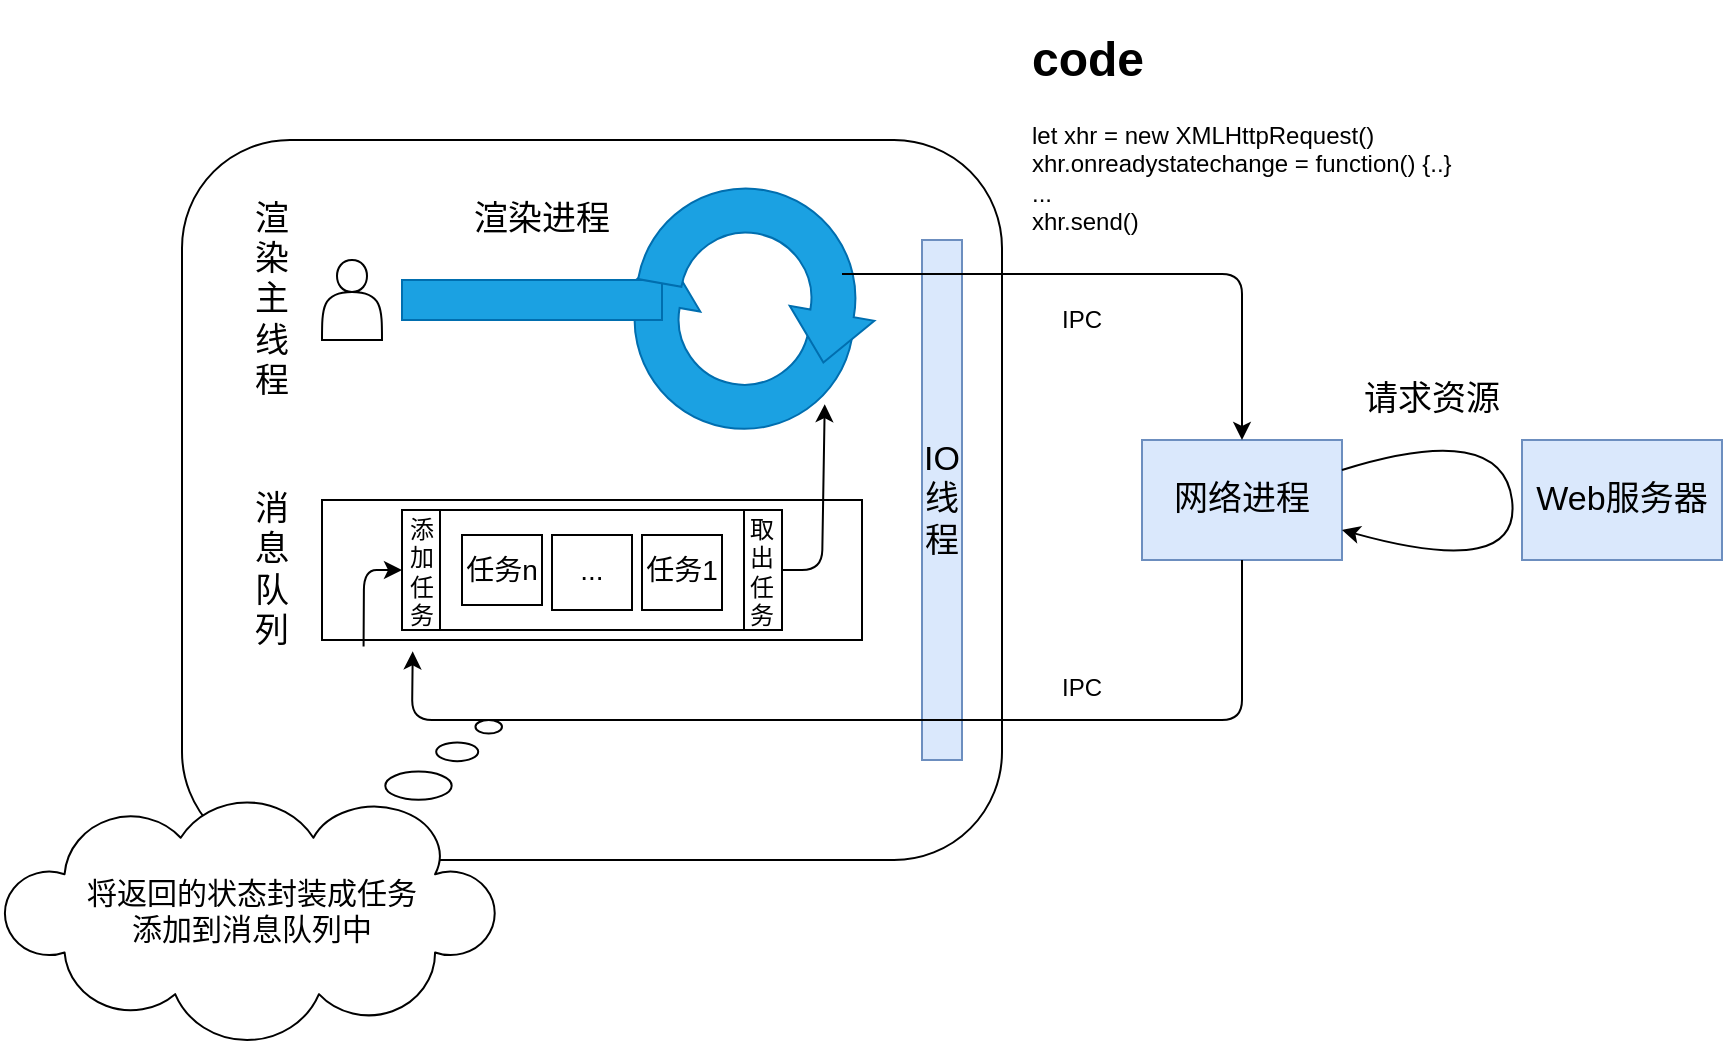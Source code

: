 <mxfile version="14.4.3" type="device"><diagram id="PaNTf_dPj7M7YmYXrJuG" name="Page-1"><mxGraphModel dx="1821" dy="508" grid="1" gridSize="10" guides="1" tooltips="1" connect="1" arrows="1" fold="1" page="0" pageScale="1" pageWidth="827" pageHeight="1169" math="0" shadow="0"><root><mxCell id="0"/><mxCell id="1" parent="0"/><mxCell id="ebLIvhtT2sFIScWWonb9-88" value="" style="rounded=1;whiteSpace=wrap;html=1;fillColor=none;fontSize=17;fontColor=#000000;" vertex="1" parent="1"><mxGeometry x="-580" y="300" width="410" height="360" as="geometry"/></mxCell><mxCell id="ebLIvhtT2sFIScWWonb9-89" value="渲染主线程" style="text;html=1;strokeColor=none;fillColor=none;align=center;verticalAlign=middle;whiteSpace=wrap;rounded=0;fontSize=17;fontColor=#000000;" vertex="1" parent="1"><mxGeometry x="-550" y="330" width="30" height="100" as="geometry"/></mxCell><mxCell id="ebLIvhtT2sFIScWWonb9-90" value="" style="shape=actor;whiteSpace=wrap;html=1;fillColor=none;fontSize=17;fontColor=#000000;" vertex="1" parent="1"><mxGeometry x="-510" y="360" width="30" height="40" as="geometry"/></mxCell><mxCell id="ebLIvhtT2sFIScWWonb9-93" value="" style="html=1;shadow=0;dashed=0;align=center;verticalAlign=middle;shape=mxgraph.arrows2.uTurnArrow;dy=11;arrowHead=43;dx2=25;fillColor=#1ba1e2;fontSize=17;fontColor=#ffffff;rotation=-80;strokeColor=#006EAF;" vertex="1" parent="1"><mxGeometry x="-331.25" y="361.67" width="42.65" height="120" as="geometry"/></mxCell><mxCell id="ebLIvhtT2sFIScWWonb9-95" value="" style="rounded=0;whiteSpace=wrap;html=1;fillColor=#1ba1e2;fontSize=17;fontColor=#ffffff;strokeColor=#006EAF;" vertex="1" parent="1"><mxGeometry x="-470" y="370" width="130" height="20" as="geometry"/></mxCell><mxCell id="ebLIvhtT2sFIScWWonb9-98" value="" style="html=1;shadow=0;dashed=0;align=center;verticalAlign=middle;shape=mxgraph.arrows2.uTurnArrow;dy=11;arrowHead=43;dx2=25;fillColor=#1ba1e2;fontSize=17;fontColor=#ffffff;rotation=-80;direction=west;strokeColor=#006EAF;" vertex="1" parent="1"><mxGeometry x="-300" y="280" width="28.33" height="120" as="geometry"/></mxCell><mxCell id="ebLIvhtT2sFIScWWonb9-100" value="渲染进程" style="text;html=1;strokeColor=none;fillColor=none;align=center;verticalAlign=middle;whiteSpace=wrap;rounded=0;fontSize=17;fontColor=#000000;" vertex="1" parent="1"><mxGeometry x="-440" y="330" width="80" height="20" as="geometry"/></mxCell><mxCell id="ebLIvhtT2sFIScWWonb9-102" value="IO线程" style="text;html=1;strokeColor=#6c8ebf;fillColor=#dae8fc;align=center;verticalAlign=middle;whiteSpace=wrap;rounded=0;fontSize=17;" vertex="1" parent="1"><mxGeometry x="-210" y="350" width="20" height="260" as="geometry"/></mxCell><mxCell id="ebLIvhtT2sFIScWWonb9-103" value="" style="rounded=0;whiteSpace=wrap;html=1;fillColor=none;fontSize=17;fontColor=#000000;" vertex="1" parent="1"><mxGeometry x="-510" y="480" width="270" height="70" as="geometry"/></mxCell><mxCell id="ebLIvhtT2sFIScWWonb9-104" value="消息队列" style="text;html=1;strokeColor=none;fillColor=none;align=center;verticalAlign=middle;whiteSpace=wrap;rounded=0;fontSize=17;fontColor=#000000;" vertex="1" parent="1"><mxGeometry x="-550" y="440" width="30" height="150" as="geometry"/></mxCell><mxCell id="ebLIvhtT2sFIScWWonb9-106" value="" style="shape=process;whiteSpace=wrap;html=1;backgroundOutline=1;strokeColor=#000000;fillColor=none;fontSize=17;fontColor=#000000;" vertex="1" parent="1"><mxGeometry x="-470" y="485" width="190" height="60" as="geometry"/></mxCell><mxCell id="ebLIvhtT2sFIScWWonb9-107" value="" style="rounded=0;whiteSpace=wrap;html=1;strokeColor=#000000;fillColor=none;fontSize=17;fontColor=#000000;" vertex="1" parent="1"><mxGeometry x="-440" y="497.5" width="40" height="35" as="geometry"/></mxCell><mxCell id="ebLIvhtT2sFIScWWonb9-108" value="&lt;font style=&quot;font-size: 14px&quot;&gt;任务n&lt;/font&gt;" style="text;html=1;strokeColor=none;fillColor=none;align=center;verticalAlign=middle;whiteSpace=wrap;rounded=0;fontSize=17;fontColor=#000000;" vertex="1" parent="1"><mxGeometry x="-440" y="505" width="40" height="20" as="geometry"/></mxCell><mxCell id="ebLIvhtT2sFIScWWonb9-109" value="" style="rounded=0;whiteSpace=wrap;html=1;strokeColor=#000000;fillColor=none;fontSize=17;fontColor=#000000;" vertex="1" parent="1"><mxGeometry x="-350" y="497.5" width="40" height="37.5" as="geometry"/></mxCell><mxCell id="ebLIvhtT2sFIScWWonb9-110" value="&lt;font style=&quot;font-size: 14px&quot;&gt;任务1&lt;/font&gt;" style="text;html=1;strokeColor=none;fillColor=none;align=center;verticalAlign=middle;whiteSpace=wrap;rounded=0;fontSize=17;fontColor=#000000;" vertex="1" parent="1"><mxGeometry x="-350" y="505" width="40" height="20" as="geometry"/></mxCell><mxCell id="ebLIvhtT2sFIScWWonb9-114" value="" style="rounded=0;whiteSpace=wrap;html=1;strokeColor=#000000;fillColor=none;fontSize=17;fontColor=#000000;" vertex="1" parent="1"><mxGeometry x="-395" y="497.5" width="40" height="37.5" as="geometry"/></mxCell><mxCell id="ebLIvhtT2sFIScWWonb9-115" value="&lt;span style=&quot;font-size: 14px&quot;&gt;...&lt;/span&gt;" style="text;html=1;strokeColor=none;fillColor=none;align=center;verticalAlign=middle;whiteSpace=wrap;rounded=0;fontSize=17;fontColor=#000000;" vertex="1" parent="1"><mxGeometry x="-395" y="505" width="40" height="20" as="geometry"/></mxCell><mxCell id="ebLIvhtT2sFIScWWonb9-116" value="" style="rounded=0;whiteSpace=wrap;html=1;strokeColor=#6c8ebf;fillColor=#dae8fc;fontSize=17;" vertex="1" parent="1"><mxGeometry x="-100" y="450" width="100" height="60" as="geometry"/></mxCell><mxCell id="ebLIvhtT2sFIScWWonb9-117" value="网络进程" style="text;html=1;strokeColor=none;fillColor=none;align=center;verticalAlign=middle;whiteSpace=wrap;rounded=0;fontSize=17;fontColor=#000000;" vertex="1" parent="1"><mxGeometry x="-95" y="470" width="90" height="20" as="geometry"/></mxCell><mxCell id="ebLIvhtT2sFIScWWonb9-118" value="" style="rounded=0;whiteSpace=wrap;html=1;strokeColor=#6c8ebf;fillColor=#dae8fc;fontSize=17;" vertex="1" parent="1"><mxGeometry x="90" y="450" width="100" height="60" as="geometry"/></mxCell><mxCell id="ebLIvhtT2sFIScWWonb9-119" value="Web服务器" style="text;html=1;strokeColor=none;fillColor=none;align=center;verticalAlign=middle;whiteSpace=wrap;rounded=0;fontSize=17;fontColor=#000000;" vertex="1" parent="1"><mxGeometry x="95" y="470" width="90" height="20" as="geometry"/></mxCell><mxCell id="ebLIvhtT2sFIScWWonb9-120" value="" style="curved=1;endArrow=classic;html=1;fontSize=17;fontColor=#000000;exitX=1;exitY=0.25;exitDx=0;exitDy=0;entryX=1;entryY=0.75;entryDx=0;entryDy=0;" edge="1" parent="1" source="ebLIvhtT2sFIScWWonb9-116" target="ebLIvhtT2sFIScWWonb9-116"><mxGeometry width="50" height="50" relative="1" as="geometry"><mxPoint x="-250" y="430" as="sourcePoint"/><mxPoint x="-10" y="570" as="targetPoint"/><Array as="points"><mxPoint x="80" y="440"/><mxPoint x="90" y="520"/></Array></mxGeometry></mxCell><mxCell id="ebLIvhtT2sFIScWWonb9-121" value="请求资源" style="text;html=1;strokeColor=none;fillColor=none;align=center;verticalAlign=middle;whiteSpace=wrap;rounded=0;fontSize=17;fontColor=#000000;" vertex="1" parent="1"><mxGeometry y="430" width="90" as="geometry"/></mxCell><mxCell id="ebLIvhtT2sFIScWWonb9-125" value="" style="endArrow=classic;html=1;fontSize=17;fontColor=#000000;entryX=0.5;entryY=0;entryDx=0;entryDy=0;" edge="1" parent="1" target="ebLIvhtT2sFIScWWonb9-116"><mxGeometry width="50" height="50" relative="1" as="geometry"><mxPoint x="-250" y="367" as="sourcePoint"/><mxPoint x="40" y="367" as="targetPoint"/><Array as="points"><mxPoint x="-50" y="367"/></Array></mxGeometry></mxCell><mxCell id="ebLIvhtT2sFIScWWonb9-126" value="" style="endArrow=classic;html=1;fontSize=17;fontColor=#000000;exitX=0.5;exitY=1;exitDx=0;exitDy=0;entryX=0.168;entryY=1.081;entryDx=0;entryDy=0;entryPerimeter=0;" edge="1" parent="1" source="ebLIvhtT2sFIScWWonb9-116" target="ebLIvhtT2sFIScWWonb9-103"><mxGeometry width="50" height="50" relative="1" as="geometry"><mxPoint x="-250" y="410" as="sourcePoint"/><mxPoint x="-200" y="360" as="targetPoint"/><Array as="points"><mxPoint x="-50" y="590"/><mxPoint x="-465" y="590"/></Array></mxGeometry></mxCell><mxCell id="ebLIvhtT2sFIScWWonb9-127" value="" style="endArrow=classic;html=1;fontSize=17;fontColor=#000000;exitX=0.077;exitY=1.047;exitDx=0;exitDy=0;exitPerimeter=0;entryX=0;entryY=0.5;entryDx=0;entryDy=0;" edge="1" parent="1" source="ebLIvhtT2sFIScWWonb9-103" target="ebLIvhtT2sFIScWWonb9-106"><mxGeometry width="50" height="50" relative="1" as="geometry"><mxPoint x="-250" y="640" as="sourcePoint"/><mxPoint x="-200" y="590" as="targetPoint"/><Array as="points"><mxPoint x="-489" y="515"/></Array></mxGeometry></mxCell><mxCell id="ebLIvhtT2sFIScWWonb9-128" value="" style="whiteSpace=wrap;html=1;shape=mxgraph.basic.cloud_callout;strokeColor=#000000;fontSize=17;fontColor=#000000;rotation=-180;" vertex="1" parent="1"><mxGeometry x="-670" y="590" width="250" height="160" as="geometry"/></mxCell><mxCell id="ebLIvhtT2sFIScWWonb9-129" value="将返回的状态封装成任务添加到消息队列中" style="text;html=1;strokeColor=none;fillColor=none;align=center;verticalAlign=middle;whiteSpace=wrap;rounded=0;fontSize=15;fontColor=#000000;" vertex="1" parent="1"><mxGeometry x="-630" y="660" width="170" height="50" as="geometry"/></mxCell><mxCell id="ebLIvhtT2sFIScWWonb9-130" value="" style="endArrow=classic;html=1;fontSize=15;fontColor=#000000;exitX=1;exitY=0.5;exitDx=0;exitDy=0;entryX=0.468;entryY=0.936;entryDx=0;entryDy=0;entryPerimeter=0;" edge="1" parent="1" source="ebLIvhtT2sFIScWWonb9-106" target="ebLIvhtT2sFIScWWonb9-93"><mxGeometry width="50" height="50" relative="1" as="geometry"><mxPoint x="-250" y="550" as="sourcePoint"/><mxPoint x="-200" y="500" as="targetPoint"/><Array as="points"><mxPoint x="-260" y="515"/></Array></mxGeometry></mxCell><mxCell id="ebLIvhtT2sFIScWWonb9-131" value="&lt;font style=&quot;font-size: 12px;&quot;&gt;添加任务&lt;/font&gt;" style="text;html=1;strokeColor=none;fillColor=none;align=center;verticalAlign=middle;whiteSpace=wrap;rounded=0;fontSize=12;fontColor=#000000;rotation=0;" vertex="1" parent="1"><mxGeometry x="-470" y="468.75" width="20" height="95" as="geometry"/></mxCell><mxCell id="ebLIvhtT2sFIScWWonb9-132" value="&lt;font style=&quot;font-size: 12px&quot;&gt;取出任务&lt;/font&gt;" style="text;html=1;strokeColor=none;fillColor=none;align=center;verticalAlign=middle;whiteSpace=wrap;rounded=0;fontSize=12;fontColor=#000000;rotation=0;" vertex="1" parent="1"><mxGeometry x="-300" y="468.75" width="20" height="95" as="geometry"/></mxCell><mxCell id="ebLIvhtT2sFIScWWonb9-133" value="IPC" style="text;html=1;strokeColor=none;fillColor=none;align=center;verticalAlign=middle;whiteSpace=wrap;rounded=0;fontSize=12;fontColor=#000000;" vertex="1" parent="1"><mxGeometry x="-150" y="380" width="40" height="20" as="geometry"/></mxCell><mxCell id="ebLIvhtT2sFIScWWonb9-134" value="IPC" style="text;html=1;strokeColor=none;fillColor=none;align=center;verticalAlign=middle;whiteSpace=wrap;rounded=0;fontSize=12;fontColor=#000000;" vertex="1" parent="1"><mxGeometry x="-150" y="563.75" width="40" height="20" as="geometry"/></mxCell><mxCell id="ebLIvhtT2sFIScWWonb9-136" value="&lt;h1&gt;code&lt;/h1&gt;&lt;div&gt;let xhr = new XMLHttpRequest()&lt;/div&gt;&lt;div&gt;xhr.onreadystatechange = function() {..}&lt;/div&gt;&lt;div&gt;...&lt;/div&gt;&lt;div&gt;xhr.send()&lt;/div&gt;" style="text;html=1;strokeColor=none;fillColor=none;spacing=5;spacingTop=-20;whiteSpace=wrap;overflow=hidden;rounded=0;fontSize=12;fontColor=#000000;" vertex="1" parent="1"><mxGeometry x="-160" y="240" width="220" height="120" as="geometry"/></mxCell></root></mxGraphModel></diagram></mxfile>